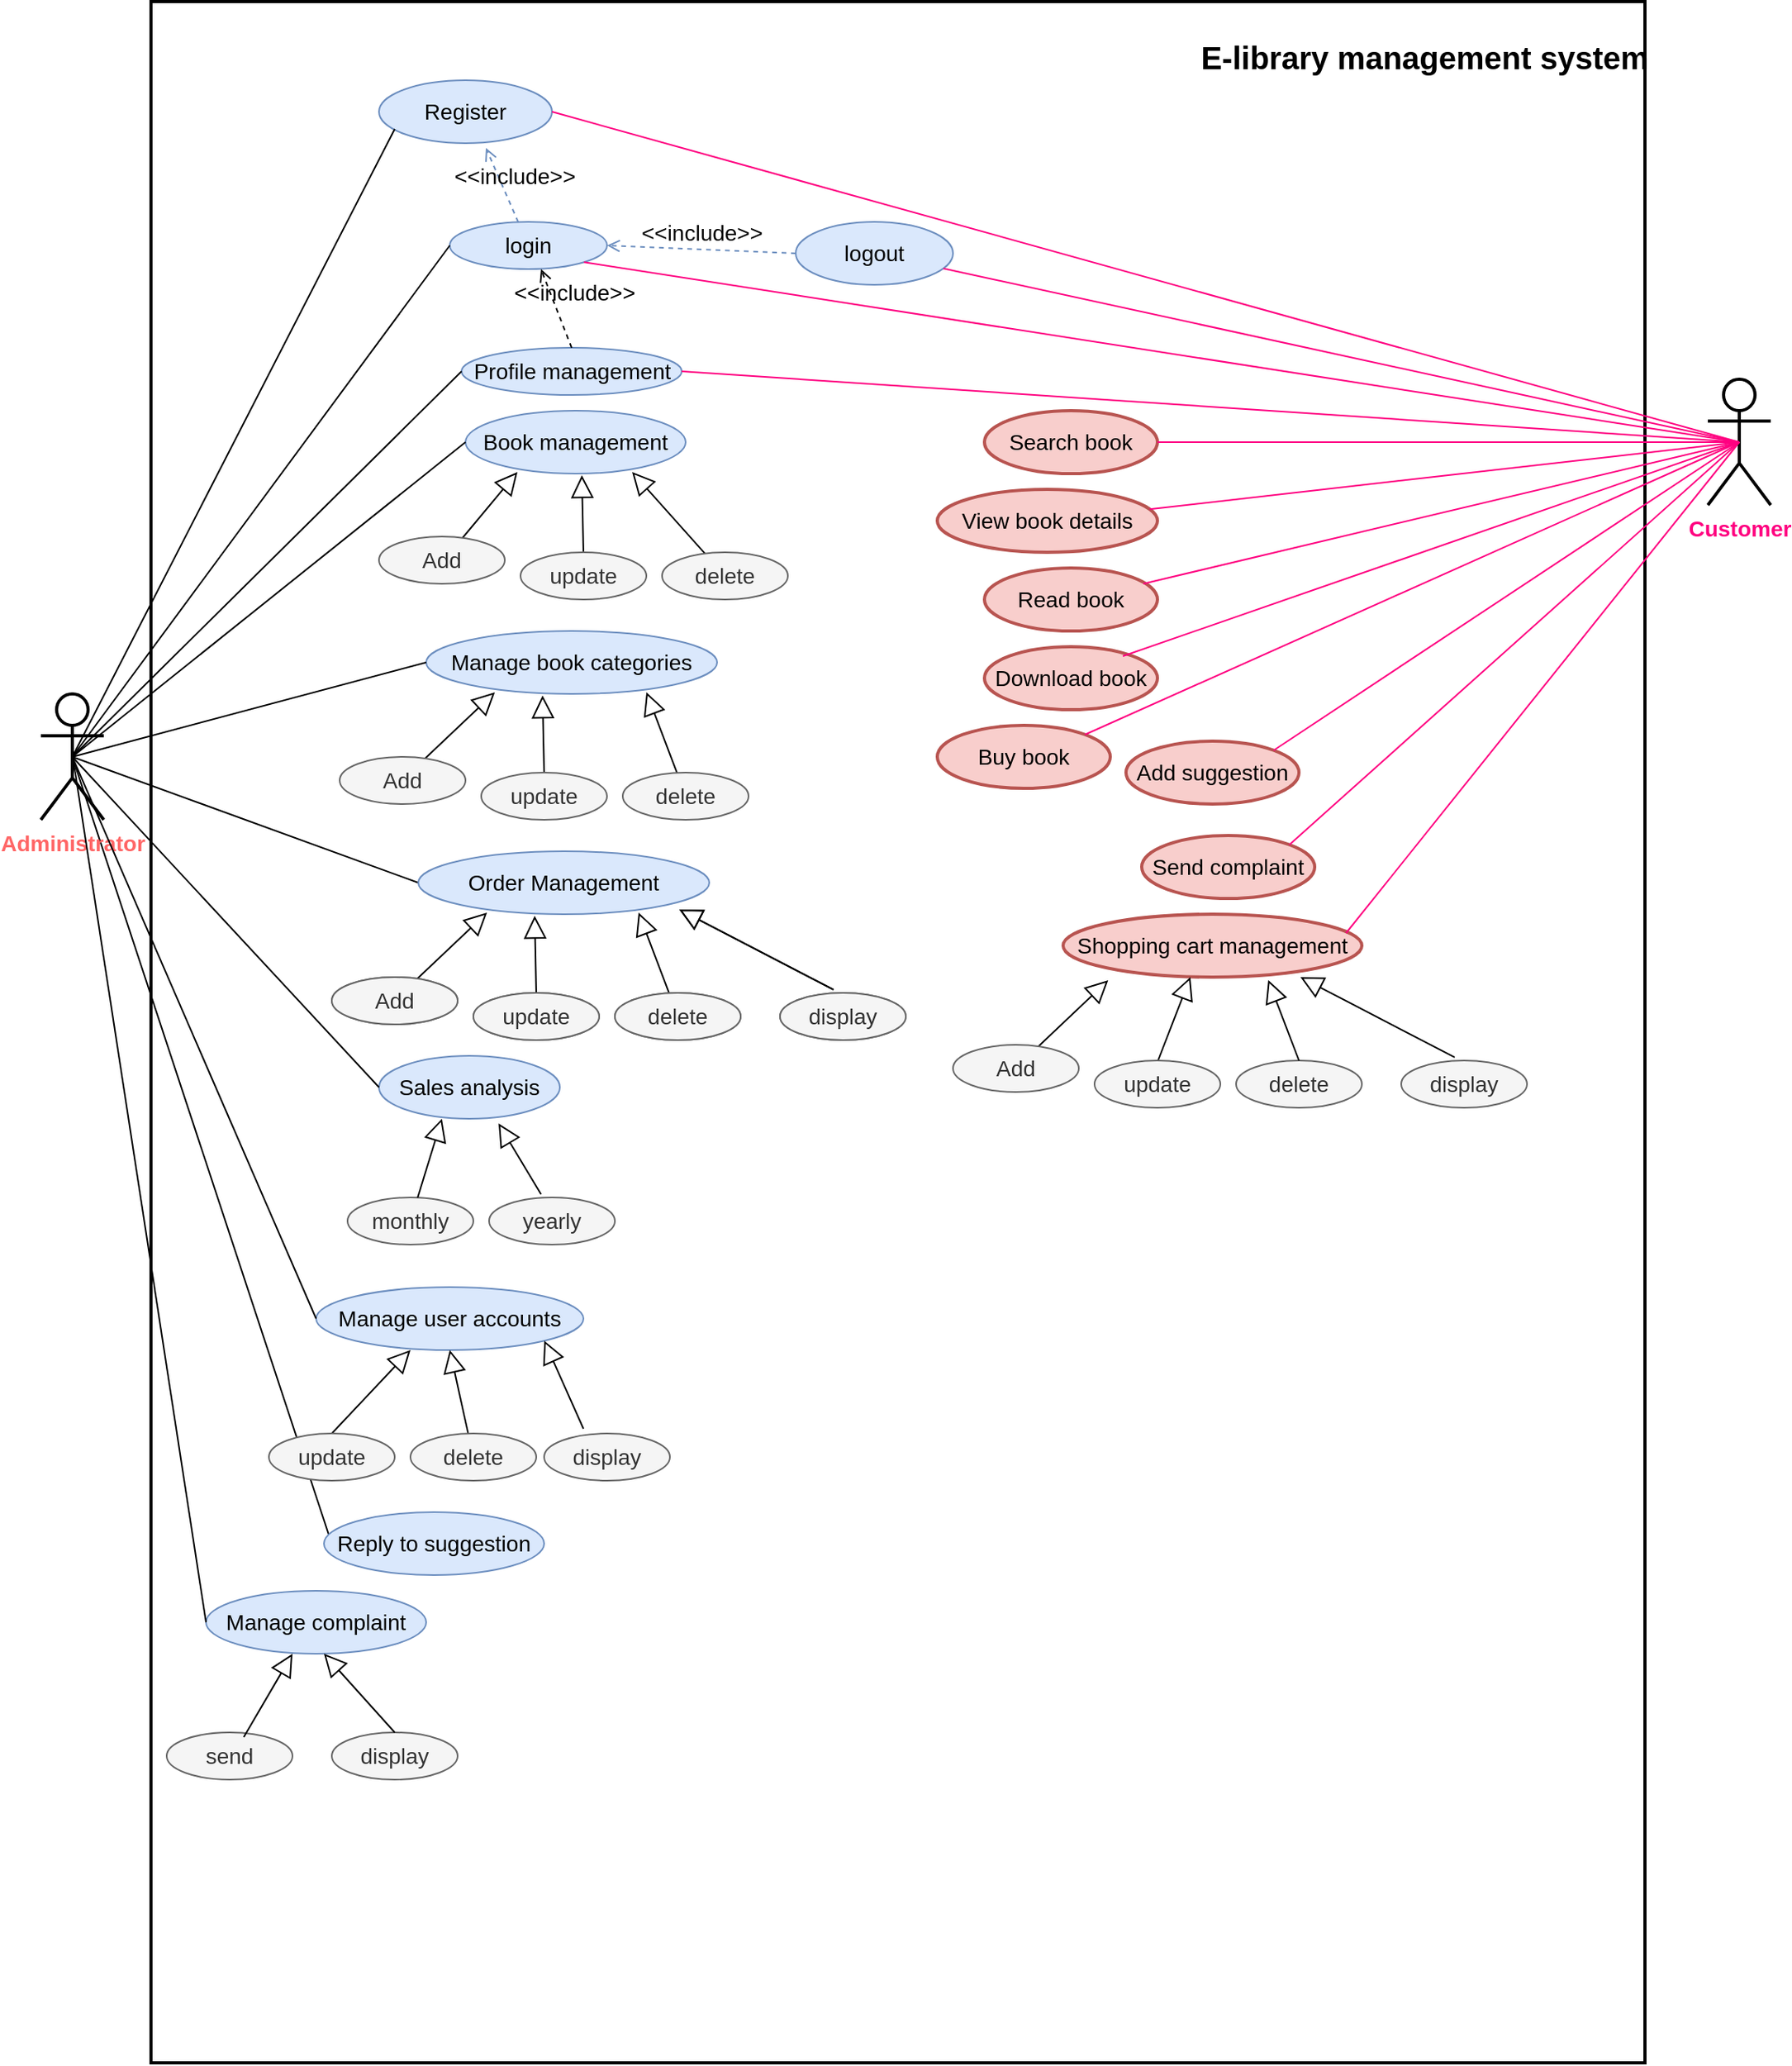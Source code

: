 <mxfile version="20.5.1" type="github"><diagram id="JQW-utt17Xb6EdtMVTP2" name="Page-1"><mxGraphModel dx="1888" dy="495" grid="1" gridSize="10" guides="1" tooltips="1" connect="1" arrows="1" fold="1" page="1" pageScale="1" pageWidth="850" pageHeight="1100" math="0" shadow="0"><root><mxCell id="0"/><mxCell id="1" parent="0"/><mxCell id="V55V4ISfxPS5HayoCuuF-1" value="" style="rounded=0;whiteSpace=wrap;html=1;strokeWidth=2;fontSize=14;fontColor=#FF0080;" vertex="1" parent="1"><mxGeometry x="50" y="20" width="950" height="1310" as="geometry"/></mxCell><mxCell id="V55V4ISfxPS5HayoCuuF-2" value="" style="endArrow=none;html=1;rounded=0;fontSize=14;fontColor=#000000;entryX=0.021;entryY=0.35;entryDx=0;entryDy=0;entryPerimeter=0;exitX=0.5;exitY=0.5;exitDx=0;exitDy=0;exitPerimeter=0;" edge="1" parent="1" source="V55V4ISfxPS5HayoCuuF-4" target="V55V4ISfxPS5HayoCuuF-53"><mxGeometry width="50" height="50" relative="1" as="geometry"><mxPoint x="40" y="1070" as="sourcePoint"/><mxPoint x="90" y="1020" as="targetPoint"/></mxGeometry></mxCell><mxCell id="V55V4ISfxPS5HayoCuuF-3" value="" style="endArrow=none;html=1;rounded=0;fontSize=14;fontColor=#000000;entryX=0;entryY=0.5;entryDx=0;entryDy=0;exitX=0.5;exitY=0.5;exitDx=0;exitDy=0;exitPerimeter=0;" edge="1" parent="1" source="V55V4ISfxPS5HayoCuuF-4" target="V55V4ISfxPS5HayoCuuF-30"><mxGeometry width="50" height="50" relative="1" as="geometry"><mxPoint x="60" y="250" as="sourcePoint"/><mxPoint x="160" y="740" as="targetPoint"/></mxGeometry></mxCell><mxCell id="V55V4ISfxPS5HayoCuuF-4" value="&lt;font style=&quot;font-size: 14px;&quot; color=&quot;#FF6666&quot;&gt;&lt;b&gt;&lt;span&gt;Administrator&lt;/span&gt;&lt;/b&gt;&lt;/font&gt;" style="shape=umlActor;verticalLabelPosition=bottom;verticalAlign=top;html=1;outlineConnect=0;strokeWidth=2;" vertex="1" parent="1"><mxGeometry x="-20" y="460" width="40" height="80" as="geometry"/></mxCell><mxCell id="V55V4ISfxPS5HayoCuuF-5" value="&lt;span&gt;Register &lt;/span&gt;" style="ellipse;whiteSpace=wrap;html=1;fontSize=14;fillColor=#dae8fc;strokeColor=#6c8ebf;" vertex="1" parent="1"><mxGeometry x="195" y="70" width="110" height="40" as="geometry"/></mxCell><mxCell id="V55V4ISfxPS5HayoCuuF-6" value="login" style="ellipse;whiteSpace=wrap;html=1;fontSize=14;fillColor=#dae8fc;strokeColor=#6c8ebf;" vertex="1" parent="1"><mxGeometry x="240" y="160" width="100" height="30" as="geometry"/></mxCell><mxCell id="V55V4ISfxPS5HayoCuuF-7" value="&amp;lt;&amp;lt;include&amp;gt;&amp;gt;" style="html=1;verticalAlign=bottom;labelBackgroundColor=none;endArrow=open;endFill=0;dashed=1;rounded=0;fontSize=14;fontColor=#000000;fillColor=#dae8fc;strokeColor=#6c8ebf;entryX=0.618;entryY=1.075;entryDx=0;entryDy=0;entryPerimeter=0;" edge="1" parent="1" source="V55V4ISfxPS5HayoCuuF-6" target="V55V4ISfxPS5HayoCuuF-5"><mxGeometry x="-0.312" y="-5" width="160" relative="1" as="geometry"><mxPoint x="170" y="130" as="sourcePoint"/><mxPoint x="330" y="130" as="targetPoint"/><mxPoint as="offset"/></mxGeometry></mxCell><mxCell id="V55V4ISfxPS5HayoCuuF-8" value="" style="endArrow=none;html=1;rounded=0;fontSize=14;fontColor=#000000;exitX=0.5;exitY=0.5;exitDx=0;exitDy=0;exitPerimeter=0;entryX=0.091;entryY=0.775;entryDx=0;entryDy=0;entryPerimeter=0;" edge="1" parent="1" source="V55V4ISfxPS5HayoCuuF-4" target="V55V4ISfxPS5HayoCuuF-5"><mxGeometry width="50" height="50" relative="1" as="geometry"><mxPoint x="251.429" y="40" as="sourcePoint"/><mxPoint x="290" y="120" as="targetPoint"/></mxGeometry></mxCell><mxCell id="V55V4ISfxPS5HayoCuuF-9" value="" style="endArrow=none;html=1;rounded=0;fontSize=14;fontColor=#000000;entryX=0;entryY=0.5;entryDx=0;entryDy=0;exitX=0.5;exitY=0.5;exitDx=0;exitDy=0;exitPerimeter=0;" edge="1" parent="1" source="V55V4ISfxPS5HayoCuuF-4" target="V55V4ISfxPS5HayoCuuF-6"><mxGeometry width="50" height="50" relative="1" as="geometry"><mxPoint x="150" y="300" as="sourcePoint"/><mxPoint x="220.711" y="250" as="targetPoint"/></mxGeometry></mxCell><mxCell id="V55V4ISfxPS5HayoCuuF-10" value="logout" style="ellipse;whiteSpace=wrap;html=1;fontSize=14;fillColor=#dae8fc;strokeColor=#6c8ebf;" vertex="1" parent="1"><mxGeometry x="460" y="160" width="100" height="40" as="geometry"/></mxCell><mxCell id="V55V4ISfxPS5HayoCuuF-11" value="&amp;lt;&amp;lt;include&amp;gt;&amp;gt;" style="html=1;verticalAlign=bottom;labelBackgroundColor=none;endArrow=open;endFill=0;dashed=1;rounded=0;fontSize=14;fontColor=#000000;exitX=0;exitY=0.5;exitDx=0;exitDy=0;entryX=1;entryY=0.5;entryDx=0;entryDy=0;fillColor=#dae8fc;strokeColor=#6c8ebf;" edge="1" parent="1" source="V55V4ISfxPS5HayoCuuF-10" target="V55V4ISfxPS5HayoCuuF-6"><mxGeometry width="160" relative="1" as="geometry"><mxPoint x="230" y="260" as="sourcePoint"/><mxPoint x="390" y="260" as="targetPoint"/></mxGeometry></mxCell><mxCell id="V55V4ISfxPS5HayoCuuF-12" value="&lt;p&gt;&lt;span&gt;Book management&lt;/span&gt;&lt;/p&gt;" style="ellipse;whiteSpace=wrap;html=1;fontSize=14;fillColor=#dae8fc;strokeColor=#6c8ebf;" vertex="1" parent="1"><mxGeometry x="250" y="280" width="140" height="40" as="geometry"/></mxCell><mxCell id="V55V4ISfxPS5HayoCuuF-13" value="" style="endArrow=none;html=1;rounded=0;fontSize=14;fontColor=#000000;entryX=0;entryY=0.5;entryDx=0;entryDy=0;exitX=0.5;exitY=0.5;exitDx=0;exitDy=0;exitPerimeter=0;" edge="1" parent="1" source="V55V4ISfxPS5HayoCuuF-4" target="V55V4ISfxPS5HayoCuuF-12"><mxGeometry width="50" height="50" relative="1" as="geometry"><mxPoint x="80" y="260" as="sourcePoint"/><mxPoint x="200" y="270" as="targetPoint"/></mxGeometry></mxCell><mxCell id="V55V4ISfxPS5HayoCuuF-14" value="" style="edgeStyle=none;html=1;endSize=12;endArrow=block;endFill=0;rounded=0;fontSize=14;fontColor=#000000;entryX=0.236;entryY=0.975;entryDx=0;entryDy=0;entryPerimeter=0;" edge="1" parent="1" target="V55V4ISfxPS5HayoCuuF-12"><mxGeometry width="160" relative="1" as="geometry"><mxPoint x="243" y="367" as="sourcePoint"/><mxPoint x="263" y="317" as="targetPoint"/></mxGeometry></mxCell><mxCell id="V55V4ISfxPS5HayoCuuF-15" value="" style="edgeStyle=none;html=1;endSize=12;endArrow=block;endFill=0;rounded=0;fontSize=14;fontColor=#000000;" edge="1" parent="1"><mxGeometry width="160" relative="1" as="geometry"><mxPoint x="325" y="371" as="sourcePoint"/><mxPoint x="324" y="321" as="targetPoint"/></mxGeometry></mxCell><mxCell id="V55V4ISfxPS5HayoCuuF-16" value="" style="edgeStyle=none;html=1;endSize=12;endArrow=block;endFill=0;rounded=0;fontSize=14;fontColor=#000000;entryX=0.757;entryY=0.975;entryDx=0;entryDy=0;entryPerimeter=0;" edge="1" parent="1" source="V55V4ISfxPS5HayoCuuF-19" target="V55V4ISfxPS5HayoCuuF-12"><mxGeometry width="160" relative="1" as="geometry"><mxPoint x="375" y="370" as="sourcePoint"/><mxPoint x="505" y="380" as="targetPoint"/></mxGeometry></mxCell><mxCell id="V55V4ISfxPS5HayoCuuF-17" value="Add" style="ellipse;whiteSpace=wrap;html=1;fontSize=14;fillColor=#f5f5f5;strokeColor=#666666;fontColor=#333333;" vertex="1" parent="1"><mxGeometry x="195" y="360" width="80" height="30" as="geometry"/></mxCell><mxCell id="V55V4ISfxPS5HayoCuuF-18" value="update" style="ellipse;whiteSpace=wrap;html=1;fontSize=14;fillColor=#f5f5f5;strokeColor=#666666;fontColor=#333333;" vertex="1" parent="1"><mxGeometry x="285" y="370" width="80" height="30" as="geometry"/></mxCell><mxCell id="V55V4ISfxPS5HayoCuuF-19" value="delete" style="ellipse;whiteSpace=wrap;html=1;fontSize=14;fontColor=#333333;fillColor=#f5f5f5;strokeColor=#666666;" vertex="1" parent="1"><mxGeometry x="375" y="370" width="80" height="30" as="geometry"/></mxCell><mxCell id="V55V4ISfxPS5HayoCuuF-20" value="&lt;p&gt;&lt;/p&gt;&lt;p&gt;&lt;span&gt;Manage book categories&lt;/span&gt;&lt;/p&gt;&lt;p&gt;&lt;/p&gt;" style="ellipse;whiteSpace=wrap;html=1;fontSize=14;fillColor=#dae8fc;strokeColor=#6c8ebf;" vertex="1" parent="1"><mxGeometry x="225" y="420" width="185" height="40" as="geometry"/></mxCell><mxCell id="V55V4ISfxPS5HayoCuuF-21" value="" style="edgeStyle=none;html=1;endSize=12;endArrow=block;endFill=0;rounded=0;fontSize=14;fontColor=#000000;entryX=0.236;entryY=0.975;entryDx=0;entryDy=0;entryPerimeter=0;" edge="1" parent="1" target="V55V4ISfxPS5HayoCuuF-20"><mxGeometry width="160" relative="1" as="geometry"><mxPoint x="218" y="507" as="sourcePoint"/><mxPoint x="238" y="457" as="targetPoint"/></mxGeometry></mxCell><mxCell id="V55V4ISfxPS5HayoCuuF-22" value="" style="edgeStyle=none;html=1;endSize=12;endArrow=block;endFill=0;rounded=0;fontSize=14;fontColor=#000000;" edge="1" parent="1"><mxGeometry width="160" relative="1" as="geometry"><mxPoint x="300" y="511" as="sourcePoint"/><mxPoint x="299" y="461" as="targetPoint"/></mxGeometry></mxCell><mxCell id="V55V4ISfxPS5HayoCuuF-23" value="" style="edgeStyle=none;html=1;endSize=12;endArrow=block;endFill=0;rounded=0;fontSize=14;fontColor=#000000;entryX=0.757;entryY=0.975;entryDx=0;entryDy=0;entryPerimeter=0;" edge="1" parent="1" source="V55V4ISfxPS5HayoCuuF-26" target="V55V4ISfxPS5HayoCuuF-20"><mxGeometry width="160" relative="1" as="geometry"><mxPoint x="350" y="510" as="sourcePoint"/><mxPoint x="480" y="520" as="targetPoint"/></mxGeometry></mxCell><mxCell id="V55V4ISfxPS5HayoCuuF-24" value="Add" style="ellipse;whiteSpace=wrap;html=1;fontSize=14;fontColor=#333333;fillColor=#f5f5f5;strokeColor=#666666;" vertex="1" parent="1"><mxGeometry x="170" y="500" width="80" height="30" as="geometry"/></mxCell><mxCell id="V55V4ISfxPS5HayoCuuF-25" value="update" style="ellipse;whiteSpace=wrap;html=1;fontSize=14;fontColor=#333333;fillColor=#f5f5f5;strokeColor=#666666;" vertex="1" parent="1"><mxGeometry x="260" y="510" width="80" height="30" as="geometry"/></mxCell><mxCell id="V55V4ISfxPS5HayoCuuF-26" value="delete" style="ellipse;whiteSpace=wrap;html=1;fontSize=14;fontColor=#333333;fillColor=#f5f5f5;strokeColor=#666666;" vertex="1" parent="1"><mxGeometry x="350" y="510" width="80" height="30" as="geometry"/></mxCell><mxCell id="V55V4ISfxPS5HayoCuuF-27" value="" style="endArrow=none;html=1;rounded=0;fontSize=14;fontColor=#000000;entryX=0;entryY=0.5;entryDx=0;entryDy=0;exitX=0.5;exitY=0.5;exitDx=0;exitDy=0;exitPerimeter=0;" edge="1" parent="1" source="V55V4ISfxPS5HayoCuuF-4" target="V55V4ISfxPS5HayoCuuF-20"><mxGeometry width="50" height="50" relative="1" as="geometry"><mxPoint x="80" y="440" as="sourcePoint"/><mxPoint x="130" y="390" as="targetPoint"/></mxGeometry></mxCell><mxCell id="V55V4ISfxPS5HayoCuuF-28" value="&lt;p&gt;&lt;span&gt;Profile management&lt;/span&gt;&lt;/p&gt;" style="ellipse;whiteSpace=wrap;html=1;fontSize=14;fillColor=#dae8fc;strokeColor=#6c8ebf;" vertex="1" parent="1"><mxGeometry x="247.5" y="240" width="140" height="30" as="geometry"/></mxCell><mxCell id="V55V4ISfxPS5HayoCuuF-29" value="" style="endArrow=none;html=1;rounded=0;fontSize=14;fontColor=#000000;entryX=0;entryY=0.5;entryDx=0;entryDy=0;exitX=0.5;exitY=0.5;exitDx=0;exitDy=0;exitPerimeter=0;" edge="1" parent="1" source="V55V4ISfxPS5HayoCuuF-4" target="V55V4ISfxPS5HayoCuuF-28"><mxGeometry width="50" height="50" relative="1" as="geometry"><mxPoint x="60" y="250" as="sourcePoint"/><mxPoint x="200" y="250" as="targetPoint"/></mxGeometry></mxCell><mxCell id="V55V4ISfxPS5HayoCuuF-30" value="&lt;p&gt;&lt;span&gt;Order Management&lt;/span&gt;&lt;/p&gt;" style="ellipse;whiteSpace=wrap;html=1;fontSize=14;fillColor=#dae8fc;strokeColor=#6c8ebf;" vertex="1" parent="1"><mxGeometry x="220" y="560" width="185" height="40" as="geometry"/></mxCell><mxCell id="V55V4ISfxPS5HayoCuuF-31" value="" style="edgeStyle=none;html=1;endSize=12;endArrow=block;endFill=0;rounded=0;fontSize=14;fontColor=#000000;entryX=0.236;entryY=0.975;entryDx=0;entryDy=0;entryPerimeter=0;" edge="1" parent="1" target="V55V4ISfxPS5HayoCuuF-30"><mxGeometry width="160" relative="1" as="geometry"><mxPoint x="213" y="647" as="sourcePoint"/><mxPoint x="233" y="597" as="targetPoint"/></mxGeometry></mxCell><mxCell id="V55V4ISfxPS5HayoCuuF-32" value="" style="edgeStyle=none;html=1;endSize=12;endArrow=block;endFill=0;rounded=0;fontSize=14;fontColor=#000000;" edge="1" parent="1"><mxGeometry width="160" relative="1" as="geometry"><mxPoint x="295" y="651" as="sourcePoint"/><mxPoint x="294" y="601" as="targetPoint"/></mxGeometry></mxCell><mxCell id="V55V4ISfxPS5HayoCuuF-33" value="" style="edgeStyle=none;html=1;endSize=12;endArrow=block;endFill=0;rounded=0;fontSize=14;fontColor=#000000;entryX=0.757;entryY=0.975;entryDx=0;entryDy=0;entryPerimeter=0;" edge="1" parent="1" source="V55V4ISfxPS5HayoCuuF-36" target="V55V4ISfxPS5HayoCuuF-30"><mxGeometry width="160" relative="1" as="geometry"><mxPoint x="345" y="650" as="sourcePoint"/><mxPoint x="475" y="660" as="targetPoint"/></mxGeometry></mxCell><mxCell id="V55V4ISfxPS5HayoCuuF-34" value="Add" style="ellipse;whiteSpace=wrap;html=1;fontSize=14;fontColor=#333333;fillColor=#f5f5f5;strokeColor=#666666;" vertex="1" parent="1"><mxGeometry x="165" y="640" width="80" height="30" as="geometry"/></mxCell><mxCell id="V55V4ISfxPS5HayoCuuF-35" value="update" style="ellipse;whiteSpace=wrap;html=1;fontSize=14;fontColor=#333333;fillColor=#f5f5f5;strokeColor=#666666;" vertex="1" parent="1"><mxGeometry x="255" y="650" width="80" height="30" as="geometry"/></mxCell><mxCell id="V55V4ISfxPS5HayoCuuF-36" value="delete" style="ellipse;whiteSpace=wrap;html=1;fontSize=14;fontColor=#333333;fillColor=#f5f5f5;strokeColor=#666666;" vertex="1" parent="1"><mxGeometry x="345" y="650" width="80" height="30" as="geometry"/></mxCell><mxCell id="V55V4ISfxPS5HayoCuuF-37" value="display" style="ellipse;whiteSpace=wrap;html=1;fontSize=14;fontColor=#333333;fillColor=#f5f5f5;strokeColor=#666666;" vertex="1" parent="1"><mxGeometry x="450" y="650" width="80" height="30" as="geometry"/></mxCell><mxCell id="V55V4ISfxPS5HayoCuuF-38" value="" style="edgeStyle=none;html=1;endSize=12;endArrow=block;endFill=0;rounded=0;fontSize=14;fontColor=#000000;exitX=0.425;exitY=-0.067;exitDx=0;exitDy=0;exitPerimeter=0;entryX=0.897;entryY=0.925;entryDx=0;entryDy=0;entryPerimeter=0;" edge="1" parent="1" source="V55V4ISfxPS5HayoCuuF-37" target="V55V4ISfxPS5HayoCuuF-30"><mxGeometry width="160" relative="1" as="geometry"><mxPoint x="330" y="590" as="sourcePoint"/><mxPoint x="490" y="590" as="targetPoint"/></mxGeometry></mxCell><mxCell id="V55V4ISfxPS5HayoCuuF-39" value="&lt;span&gt;Sales analysis &lt;/span&gt;" style="ellipse;whiteSpace=wrap;html=1;fontSize=14;fillColor=#dae8fc;strokeColor=#6c8ebf;" vertex="1" parent="1"><mxGeometry x="195" y="690" width="115" height="40" as="geometry"/></mxCell><mxCell id="V55V4ISfxPS5HayoCuuF-40" value="&lt;span&gt;monthly &lt;/span&gt;" style="ellipse;whiteSpace=wrap;html=1;fontSize=14;fontColor=#333333;fillColor=#f5f5f5;strokeColor=#666666;" vertex="1" parent="1"><mxGeometry x="175" y="780" width="80" height="30" as="geometry"/></mxCell><mxCell id="V55V4ISfxPS5HayoCuuF-41" value="&lt;span&gt;yearly&lt;/span&gt;" style="ellipse;whiteSpace=wrap;html=1;fontSize=14;fontColor=#333333;fillColor=#f5f5f5;strokeColor=#666666;" vertex="1" parent="1"><mxGeometry x="265" y="780" width="80" height="30" as="geometry"/></mxCell><mxCell id="V55V4ISfxPS5HayoCuuF-42" value="" style="edgeStyle=none;html=1;endSize=12;endArrow=block;endFill=0;rounded=0;fontSize=14;fontColor=#000000;" edge="1" parent="1" source="V55V4ISfxPS5HayoCuuF-40"><mxGeometry width="160" relative="1" as="geometry"><mxPoint x="75" y="730" as="sourcePoint"/><mxPoint x="235" y="730" as="targetPoint"/></mxGeometry></mxCell><mxCell id="V55V4ISfxPS5HayoCuuF-43" value="" style="edgeStyle=none;html=1;endSize=12;endArrow=block;endFill=0;rounded=0;fontSize=14;fontColor=#000000;entryX=0.661;entryY=1.075;entryDx=0;entryDy=0;entryPerimeter=0;exitX=0.413;exitY=-0.067;exitDx=0;exitDy=0;exitPerimeter=0;" edge="1" parent="1" source="V55V4ISfxPS5HayoCuuF-41" target="V55V4ISfxPS5HayoCuuF-39"><mxGeometry width="160" relative="1" as="geometry"><mxPoint x="165" y="740" as="sourcePoint"/><mxPoint x="325" y="740" as="targetPoint"/></mxGeometry></mxCell><mxCell id="V55V4ISfxPS5HayoCuuF-44" value="" style="endArrow=none;html=1;rounded=0;fontSize=14;fontColor=#000000;entryX=0;entryY=0.5;entryDx=0;entryDy=0;exitX=0.5;exitY=0.5;exitDx=0;exitDy=0;exitPerimeter=0;" edge="1" parent="1" source="V55V4ISfxPS5HayoCuuF-4" target="V55V4ISfxPS5HayoCuuF-39"><mxGeometry width="50" height="50" relative="1" as="geometry"><mxPoint x="110" y="770" as="sourcePoint"/><mxPoint x="160" y="720" as="targetPoint"/></mxGeometry></mxCell><mxCell id="V55V4ISfxPS5HayoCuuF-45" value="&amp;lt;&amp;lt;include&amp;gt;&amp;gt;" style="html=1;verticalAlign=bottom;labelBackgroundColor=none;endArrow=open;endFill=0;dashed=1;rounded=0;fontSize=14;fontColor=#000000;exitX=0.5;exitY=0;exitDx=0;exitDy=0;entryX=0.58;entryY=1;entryDx=0;entryDy=0;entryPerimeter=0;" edge="1" parent="1" source="V55V4ISfxPS5HayoCuuF-28" target="V55V4ISfxPS5HayoCuuF-6"><mxGeometry x="-0.207" y="-10" width="160" relative="1" as="geometry"><mxPoint x="140" y="200" as="sourcePoint"/><mxPoint x="300" y="200" as="targetPoint"/><mxPoint as="offset"/></mxGeometry></mxCell><mxCell id="V55V4ISfxPS5HayoCuuF-46" value="Manage user accounts" style="ellipse;whiteSpace=wrap;html=1;fontSize=14;fillColor=#dae8fc;strokeColor=#6c8ebf;" vertex="1" parent="1"><mxGeometry x="155" y="837" width="170" height="40" as="geometry"/></mxCell><mxCell id="V55V4ISfxPS5HayoCuuF-47" value="" style="edgeStyle=none;html=1;endSize=12;endArrow=block;endFill=0;rounded=0;fontSize=14;fontColor=#000000;entryX=0.353;entryY=1;entryDx=0;entryDy=0;exitX=0.5;exitY=0;exitDx=0;exitDy=0;entryPerimeter=0;" edge="1" parent="1" source="V55V4ISfxPS5HayoCuuF-49" target="V55V4ISfxPS5HayoCuuF-46"><mxGeometry width="160" relative="1" as="geometry"><mxPoint x="225" y="931" as="sourcePoint"/><mxPoint x="224" y="881" as="targetPoint"/></mxGeometry></mxCell><mxCell id="V55V4ISfxPS5HayoCuuF-48" value="" style="edgeStyle=none;html=1;endSize=12;endArrow=block;endFill=0;rounded=0;fontSize=14;fontColor=#000000;entryX=0.5;entryY=1;entryDx=0;entryDy=0;" edge="1" parent="1" source="V55V4ISfxPS5HayoCuuF-50" target="V55V4ISfxPS5HayoCuuF-46"><mxGeometry width="160" relative="1" as="geometry"><mxPoint x="275" y="930" as="sourcePoint"/><mxPoint x="290.045" y="879" as="targetPoint"/></mxGeometry></mxCell><mxCell id="V55V4ISfxPS5HayoCuuF-49" value="update" style="ellipse;whiteSpace=wrap;html=1;fontSize=14;fontColor=#333333;fillColor=#f5f5f5;strokeColor=#666666;" vertex="1" parent="1"><mxGeometry x="125" y="930" width="80" height="30" as="geometry"/></mxCell><mxCell id="V55V4ISfxPS5HayoCuuF-50" value="delete" style="ellipse;whiteSpace=wrap;html=1;fontSize=14;fontColor=#333333;fillColor=#f5f5f5;strokeColor=#666666;" vertex="1" parent="1"><mxGeometry x="215" y="930" width="80" height="30" as="geometry"/></mxCell><mxCell id="V55V4ISfxPS5HayoCuuF-51" value="display" style="ellipse;whiteSpace=wrap;html=1;fontSize=14;fontColor=#333333;fillColor=#f5f5f5;strokeColor=#666666;" vertex="1" parent="1"><mxGeometry x="300" y="930" width="80" height="30" as="geometry"/></mxCell><mxCell id="V55V4ISfxPS5HayoCuuF-52" value="" style="edgeStyle=none;html=1;endSize=12;endArrow=block;endFill=0;rounded=0;fontSize=14;fontColor=#000000;entryX=1;entryY=1;entryDx=0;entryDy=0;" edge="1" parent="1" target="V55V4ISfxPS5HayoCuuF-46"><mxGeometry width="160" relative="1" as="geometry"><mxPoint x="325" y="927" as="sourcePoint"/><mxPoint x="315.945" y="877" as="targetPoint"/></mxGeometry></mxCell><mxCell id="V55V4ISfxPS5HayoCuuF-53" value="Reply to suggestion" style="ellipse;whiteSpace=wrap;html=1;fontSize=14;fillColor=#dae8fc;strokeColor=#6c8ebf;" vertex="1" parent="1"><mxGeometry x="160" y="980" width="140" height="40" as="geometry"/></mxCell><mxCell id="V55V4ISfxPS5HayoCuuF-54" value="Manage complaint" style="ellipse;whiteSpace=wrap;html=1;fontSize=14;fillColor=#dae8fc;strokeColor=#6c8ebf;" vertex="1" parent="1"><mxGeometry x="85" y="1030" width="140" height="40" as="geometry"/></mxCell><mxCell id="V55V4ISfxPS5HayoCuuF-55" value="" style="endArrow=none;html=1;rounded=0;fontSize=14;fontColor=#000000;entryX=0;entryY=0.5;entryDx=0;entryDy=0;exitX=0.5;exitY=0.5;exitDx=0;exitDy=0;exitPerimeter=0;" edge="1" parent="1" source="V55V4ISfxPS5HayoCuuF-4" target="V55V4ISfxPS5HayoCuuF-46"><mxGeometry width="50" height="50" relative="1" as="geometry"><mxPoint x="110" y="870" as="sourcePoint"/><mxPoint x="160" y="820" as="targetPoint"/></mxGeometry></mxCell><mxCell id="V55V4ISfxPS5HayoCuuF-56" value="" style="endArrow=none;html=1;rounded=0;fontSize=14;fontColor=#000000;entryX=0;entryY=0.5;entryDx=0;entryDy=0;" edge="1" parent="1" target="V55V4ISfxPS5HayoCuuF-54"><mxGeometry width="50" height="50" relative="1" as="geometry"><mxPoint y="498" as="sourcePoint"/><mxPoint x="70" y="1030" as="targetPoint"/></mxGeometry></mxCell><mxCell id="V55V4ISfxPS5HayoCuuF-57" value="send" style="ellipse;whiteSpace=wrap;html=1;fontSize=14;fontColor=#333333;fillColor=#f5f5f5;strokeColor=#666666;" vertex="1" parent="1"><mxGeometry x="60" y="1120" width="80" height="30" as="geometry"/></mxCell><mxCell id="V55V4ISfxPS5HayoCuuF-58" value="display" style="ellipse;whiteSpace=wrap;html=1;fontSize=14;fontColor=#333333;fillColor=#f5f5f5;strokeColor=#666666;" vertex="1" parent="1"><mxGeometry x="165" y="1120" width="80" height="30" as="geometry"/></mxCell><mxCell id="V55V4ISfxPS5HayoCuuF-59" value="" style="edgeStyle=none;html=1;endSize=12;endArrow=block;endFill=0;rounded=0;fontSize=14;fontColor=#000000;exitX=0.5;exitY=0;exitDx=0;exitDy=0;" edge="1" parent="1"><mxGeometry width="160" relative="1" as="geometry"><mxPoint x="109" y="1123" as="sourcePoint"/><mxPoint x="140" y="1070" as="targetPoint"/></mxGeometry></mxCell><mxCell id="V55V4ISfxPS5HayoCuuF-60" value="" style="edgeStyle=none;html=1;endSize=12;endArrow=block;endFill=0;rounded=0;fontSize=14;fontColor=#000000;exitX=0.5;exitY=0;exitDx=0;exitDy=0;" edge="1" parent="1" source="V55V4ISfxPS5HayoCuuF-58"><mxGeometry width="160" relative="1" as="geometry"><mxPoint x="119" y="1133" as="sourcePoint"/><mxPoint x="160" y="1070" as="targetPoint"/></mxGeometry></mxCell><mxCell id="V55V4ISfxPS5HayoCuuF-61" value="&lt;b&gt;&lt;font style=&quot;font-size: 14px;&quot; color=&quot;#FF0080&quot;&gt;Customer&lt;/font&gt;&lt;/b&gt;" style="shape=umlActor;verticalLabelPosition=bottom;verticalAlign=top;html=1;outlineConnect=0;strokeWidth=2;" vertex="1" parent="1"><mxGeometry x="1040" y="260" width="40" height="80" as="geometry"/></mxCell><mxCell id="V55V4ISfxPS5HayoCuuF-62" value="" style="endArrow=none;html=1;rounded=0;fontSize=14;fontColor=#FF0080;entryX=0.5;entryY=0.5;entryDx=0;entryDy=0;entryPerimeter=0;exitX=1;exitY=0.5;exitDx=0;exitDy=0;strokeColor=#FF0080;" edge="1" parent="1" source="V55V4ISfxPS5HayoCuuF-5" target="V55V4ISfxPS5HayoCuuF-61"><mxGeometry width="50" height="50" relative="1" as="geometry"><mxPoint x="680" y="290" as="sourcePoint"/><mxPoint x="730" y="240" as="targetPoint"/></mxGeometry></mxCell><mxCell id="V55V4ISfxPS5HayoCuuF-63" value="" style="endArrow=none;html=1;rounded=0;strokeColor=#FF0080;fontSize=14;fontColor=#FF0080;entryX=0.5;entryY=0.5;entryDx=0;entryDy=0;entryPerimeter=0;exitX=1;exitY=1;exitDx=0;exitDy=0;" edge="1" parent="1" source="V55V4ISfxPS5HayoCuuF-6" target="V55V4ISfxPS5HayoCuuF-61"><mxGeometry width="50" height="50" relative="1" as="geometry"><mxPoint x="640" y="160" as="sourcePoint"/><mxPoint x="820" y="90" as="targetPoint"/></mxGeometry></mxCell><mxCell id="V55V4ISfxPS5HayoCuuF-64" value="" style="endArrow=none;html=1;rounded=0;strokeColor=#FF0080;fontSize=14;fontColor=#FF0080;entryX=0.5;entryY=0.5;entryDx=0;entryDy=0;entryPerimeter=0;" edge="1" parent="1" source="V55V4ISfxPS5HayoCuuF-10" target="V55V4ISfxPS5HayoCuuF-61"><mxGeometry width="50" height="50" relative="1" as="geometry"><mxPoint x="900" y="390" as="sourcePoint"/><mxPoint x="950" y="340" as="targetPoint"/></mxGeometry></mxCell><mxCell id="V55V4ISfxPS5HayoCuuF-65" value="" style="endArrow=none;html=1;rounded=0;strokeColor=#FF0080;fontSize=14;fontColor=#FF0080;entryX=1;entryY=0.5;entryDx=0;entryDy=0;exitX=0.5;exitY=0.5;exitDx=0;exitDy=0;exitPerimeter=0;" edge="1" parent="1" source="V55V4ISfxPS5HayoCuuF-61" target="V55V4ISfxPS5HayoCuuF-28"><mxGeometry width="50" height="50" relative="1" as="geometry"><mxPoint x="440" y="390" as="sourcePoint"/><mxPoint x="490" y="340" as="targetPoint"/></mxGeometry></mxCell><mxCell id="V55V4ISfxPS5HayoCuuF-66" value="Search book" style="ellipse;whiteSpace=wrap;html=1;strokeWidth=2;fontSize=14;fillColor=#f8cecc;strokeColor=#b85450;" vertex="1" parent="1"><mxGeometry x="580" y="280" width="110" height="40" as="geometry"/></mxCell><mxCell id="V55V4ISfxPS5HayoCuuF-67" value="Read book" style="ellipse;whiteSpace=wrap;html=1;strokeWidth=2;fontSize=14;fillColor=#f8cecc;strokeColor=#b85450;" vertex="1" parent="1"><mxGeometry x="580" y="380" width="110" height="40" as="geometry"/></mxCell><mxCell id="V55V4ISfxPS5HayoCuuF-68" value="View book details" style="ellipse;whiteSpace=wrap;html=1;strokeWidth=2;fontSize=14;fillColor=#f8cecc;strokeColor=#b85450;" vertex="1" parent="1"><mxGeometry x="550" y="330" width="140" height="40" as="geometry"/></mxCell><mxCell id="V55V4ISfxPS5HayoCuuF-69" value="Download book" style="ellipse;whiteSpace=wrap;html=1;strokeWidth=2;fontSize=14;fillColor=#f8cecc;strokeColor=#b85450;" vertex="1" parent="1"><mxGeometry x="580" y="430" width="110" height="40" as="geometry"/></mxCell><mxCell id="V55V4ISfxPS5HayoCuuF-70" value="Buy book" style="ellipse;whiteSpace=wrap;html=1;strokeWidth=2;fontSize=14;fillColor=#f8cecc;strokeColor=#b85450;" vertex="1" parent="1"><mxGeometry x="550" y="480" width="110" height="40" as="geometry"/></mxCell><mxCell id="V55V4ISfxPS5HayoCuuF-71" value="Shopping cart management" style="ellipse;whiteSpace=wrap;html=1;strokeWidth=2;fontSize=14;fillColor=#f8cecc;strokeColor=#b85450;" vertex="1" parent="1"><mxGeometry x="630" y="600" width="190" height="40" as="geometry"/></mxCell><mxCell id="V55V4ISfxPS5HayoCuuF-72" value="" style="endArrow=none;html=1;rounded=0;strokeColor=#FF0080;fontSize=14;fontColor=#FF0080;entryX=0.5;entryY=0.5;entryDx=0;entryDy=0;entryPerimeter=0;" edge="1" parent="1" source="V55V4ISfxPS5HayoCuuF-66" target="V55V4ISfxPS5HayoCuuF-61"><mxGeometry width="50" height="50" relative="1" as="geometry"><mxPoint x="930" y="380" as="sourcePoint"/><mxPoint x="980" y="330" as="targetPoint"/></mxGeometry></mxCell><mxCell id="V55V4ISfxPS5HayoCuuF-73" value="" style="endArrow=none;html=1;rounded=0;strokeColor=#FF0080;fontSize=14;fontColor=#FF0080;entryX=0.5;entryY=0.5;entryDx=0;entryDy=0;entryPerimeter=0;" edge="1" parent="1" source="V55V4ISfxPS5HayoCuuF-68" target="V55V4ISfxPS5HayoCuuF-61"><mxGeometry width="50" height="50" relative="1" as="geometry"><mxPoint x="900" y="390" as="sourcePoint"/><mxPoint x="950" y="340" as="targetPoint"/></mxGeometry></mxCell><mxCell id="V55V4ISfxPS5HayoCuuF-74" value="" style="endArrow=none;html=1;rounded=0;strokeColor=#FF0080;fontSize=14;fontColor=#FF0080;entryX=0.5;entryY=0.5;entryDx=0;entryDy=0;entryPerimeter=0;exitX=0.918;exitY=0.25;exitDx=0;exitDy=0;exitPerimeter=0;" edge="1" parent="1" source="V55V4ISfxPS5HayoCuuF-67" target="V55V4ISfxPS5HayoCuuF-61"><mxGeometry width="50" height="50" relative="1" as="geometry"><mxPoint x="910" y="430" as="sourcePoint"/><mxPoint x="960" y="380" as="targetPoint"/></mxGeometry></mxCell><mxCell id="V55V4ISfxPS5HayoCuuF-75" value="" style="endArrow=none;html=1;rounded=0;strokeColor=#FF0080;fontSize=14;fontColor=#FF0080;entryX=0.5;entryY=0.5;entryDx=0;entryDy=0;entryPerimeter=0;exitX=0.8;exitY=0.15;exitDx=0;exitDy=0;exitPerimeter=0;" edge="1" parent="1" source="V55V4ISfxPS5HayoCuuF-69" target="V55V4ISfxPS5HayoCuuF-61"><mxGeometry width="50" height="50" relative="1" as="geometry"><mxPoint x="960" y="440" as="sourcePoint"/><mxPoint x="1010" y="390" as="targetPoint"/></mxGeometry></mxCell><mxCell id="V55V4ISfxPS5HayoCuuF-76" value="" style="endArrow=none;html=1;rounded=0;strokeColor=#FF0080;fontSize=14;fontColor=#FF0080;exitX=1;exitY=0;exitDx=0;exitDy=0;" edge="1" parent="1" source="V55V4ISfxPS5HayoCuuF-70"><mxGeometry width="50" height="50" relative="1" as="geometry"><mxPoint x="860" y="540" as="sourcePoint"/><mxPoint x="1060" y="300" as="targetPoint"/></mxGeometry></mxCell><mxCell id="V55V4ISfxPS5HayoCuuF-77" value="" style="endArrow=none;html=1;rounded=0;strokeColor=#FF0080;fontSize=14;fontColor=#FF0080;entryX=0.5;entryY=0.5;entryDx=0;entryDy=0;entryPerimeter=0;exitX=0.947;exitY=0.3;exitDx=0;exitDy=0;exitPerimeter=0;" edge="1" parent="1" source="V55V4ISfxPS5HayoCuuF-71" target="V55V4ISfxPS5HayoCuuF-61"><mxGeometry width="50" height="50" relative="1" as="geometry"><mxPoint x="930" y="510" as="sourcePoint"/><mxPoint x="980" y="460" as="targetPoint"/></mxGeometry></mxCell><mxCell id="V55V4ISfxPS5HayoCuuF-78" value="Add" style="ellipse;whiteSpace=wrap;html=1;fontSize=14;fontColor=#333333;fillColor=#f5f5f5;strokeColor=#666666;" vertex="1" parent="1"><mxGeometry x="165" y="640" width="80" height="30" as="geometry"/></mxCell><mxCell id="V55V4ISfxPS5HayoCuuF-79" value="update" style="ellipse;whiteSpace=wrap;html=1;fontSize=14;fontColor=#333333;fillColor=#f5f5f5;strokeColor=#666666;" vertex="1" parent="1"><mxGeometry x="255" y="650" width="80" height="30" as="geometry"/></mxCell><mxCell id="V55V4ISfxPS5HayoCuuF-80" value="delete" style="ellipse;whiteSpace=wrap;html=1;fontSize=14;fontColor=#333333;fillColor=#f5f5f5;strokeColor=#666666;" vertex="1" parent="1"><mxGeometry x="345" y="650" width="80" height="30" as="geometry"/></mxCell><mxCell id="V55V4ISfxPS5HayoCuuF-81" value="display" style="ellipse;whiteSpace=wrap;html=1;fontSize=14;fontColor=#333333;fillColor=#f5f5f5;strokeColor=#666666;" vertex="1" parent="1"><mxGeometry x="450" y="650" width="80" height="30" as="geometry"/></mxCell><mxCell id="V55V4ISfxPS5HayoCuuF-82" value="" style="edgeStyle=none;html=1;endSize=12;endArrow=block;endFill=0;rounded=0;fontSize=14;fontColor=#000000;exitX=0.425;exitY=-0.067;exitDx=0;exitDy=0;exitPerimeter=0;entryX=0.897;entryY=0.925;entryDx=0;entryDy=0;entryPerimeter=0;" edge="1" parent="1" source="V55V4ISfxPS5HayoCuuF-81"><mxGeometry width="160" relative="1" as="geometry"><mxPoint x="330" y="590" as="sourcePoint"/><mxPoint x="385.945" y="597" as="targetPoint"/></mxGeometry></mxCell><mxCell id="V55V4ISfxPS5HayoCuuF-83" value="" style="edgeStyle=none;html=1;endSize=12;endArrow=block;endFill=0;rounded=0;fontSize=14;fontColor=#000000;entryX=0.236;entryY=0.975;entryDx=0;entryDy=0;entryPerimeter=0;" edge="1" parent="1"><mxGeometry width="160" relative="1" as="geometry"><mxPoint x="608" y="690" as="sourcePoint"/><mxPoint x="658.66" y="642" as="targetPoint"/></mxGeometry></mxCell><mxCell id="V55V4ISfxPS5HayoCuuF-84" value="" style="edgeStyle=none;html=1;endSize=12;endArrow=block;endFill=0;rounded=0;fontSize=14;fontColor=#000000;entryX=0.426;entryY=1;entryDx=0;entryDy=0;entryPerimeter=0;" edge="1" parent="1" target="V55V4ISfxPS5HayoCuuF-71"><mxGeometry width="160" relative="1" as="geometry"><mxPoint x="690" y="694" as="sourcePoint"/><mxPoint x="689" y="644" as="targetPoint"/></mxGeometry></mxCell><mxCell id="V55V4ISfxPS5HayoCuuF-85" value="Add" style="ellipse;whiteSpace=wrap;html=1;fontSize=14;fontColor=#333333;fillColor=#f5f5f5;strokeColor=#666666;" vertex="1" parent="1"><mxGeometry x="560" y="683" width="80" height="30" as="geometry"/></mxCell><mxCell id="V55V4ISfxPS5HayoCuuF-86" value="update" style="ellipse;whiteSpace=wrap;html=1;fontSize=14;fontColor=#333333;fillColor=#f5f5f5;strokeColor=#666666;" vertex="1" parent="1"><mxGeometry x="650" y="693" width="80" height="30" as="geometry"/></mxCell><mxCell id="V55V4ISfxPS5HayoCuuF-87" value="delete" style="ellipse;whiteSpace=wrap;html=1;fontSize=14;fontColor=#333333;fillColor=#f5f5f5;strokeColor=#666666;" vertex="1" parent="1"><mxGeometry x="740" y="693" width="80" height="30" as="geometry"/></mxCell><mxCell id="V55V4ISfxPS5HayoCuuF-88" value="display" style="ellipse;whiteSpace=wrap;html=1;fontSize=14;fontColor=#333333;fillColor=#f5f5f5;strokeColor=#666666;" vertex="1" parent="1"><mxGeometry x="845" y="693" width="80" height="30" as="geometry"/></mxCell><mxCell id="V55V4ISfxPS5HayoCuuF-89" value="" style="edgeStyle=none;html=1;endSize=12;endArrow=block;endFill=0;rounded=0;fontSize=14;fontColor=#000000;exitX=0.425;exitY=-0.067;exitDx=0;exitDy=0;exitPerimeter=0;entryX=0.897;entryY=0.925;entryDx=0;entryDy=0;entryPerimeter=0;" edge="1" parent="1" source="V55V4ISfxPS5HayoCuuF-88"><mxGeometry width="160" relative="1" as="geometry"><mxPoint x="725" y="633" as="sourcePoint"/><mxPoint x="780.945" y="640" as="targetPoint"/></mxGeometry></mxCell><mxCell id="V55V4ISfxPS5HayoCuuF-90" value="" style="edgeStyle=none;html=1;endSize=12;endArrow=block;endFill=0;rounded=0;fontSize=14;fontColor=#000000;entryX=0.757;entryY=0.975;entryDx=0;entryDy=0;entryPerimeter=0;" edge="1" parent="1"><mxGeometry width="160" relative="1" as="geometry"><mxPoint x="779.995" y="692.998" as="sourcePoint"/><mxPoint x="760.445" y="641.86" as="targetPoint"/></mxGeometry></mxCell><mxCell id="V55V4ISfxPS5HayoCuuF-91" value="Add suggestion" style="ellipse;whiteSpace=wrap;html=1;strokeWidth=2;fontSize=14;fillColor=#f8cecc;strokeColor=#b85450;" vertex="1" parent="1"><mxGeometry x="670" y="490" width="110" height="40" as="geometry"/></mxCell><mxCell id="V55V4ISfxPS5HayoCuuF-92" value="Send complaint" style="ellipse;whiteSpace=wrap;html=1;strokeWidth=2;fontSize=14;fillColor=#f8cecc;strokeColor=#b85450;" vertex="1" parent="1"><mxGeometry x="680" y="550" width="110" height="40" as="geometry"/></mxCell><mxCell id="V55V4ISfxPS5HayoCuuF-93" value="" style="endArrow=none;html=1;rounded=0;strokeColor=#FF0080;fontSize=14;fontColor=#FF0080;exitX=1;exitY=0;exitDx=0;exitDy=0;" edge="1" parent="1" source="V55V4ISfxPS5HayoCuuF-91"><mxGeometry width="50" height="50" relative="1" as="geometry"><mxPoint x="1140" y="390" as="sourcePoint"/><mxPoint x="1060" y="300" as="targetPoint"/></mxGeometry></mxCell><mxCell id="V55V4ISfxPS5HayoCuuF-94" value="" style="endArrow=none;html=1;rounded=0;strokeColor=#FF0080;fontSize=14;fontColor=#FF0080;exitX=1;exitY=0;exitDx=0;exitDy=0;" edge="1" parent="1" source="V55V4ISfxPS5HayoCuuF-92"><mxGeometry width="50" height="50" relative="1" as="geometry"><mxPoint x="920" y="410" as="sourcePoint"/><mxPoint x="1060" y="300" as="targetPoint"/></mxGeometry></mxCell><mxCell id="V55V4ISfxPS5HayoCuuF-95" value="&lt;p style=&quot;font-size: 20px;&quot; align=&quot;center&quot;&gt;&lt;font style=&quot;font-size: 20px;&quot;&gt;&lt;b&gt;&lt;span&gt;E-library management system&lt;/span&gt;&lt;/b&gt;&lt;/font&gt;&lt;/p&gt;" style="text;html=1;strokeColor=none;fillColor=none;align=center;verticalAlign=middle;whiteSpace=wrap;rounded=0;strokeWidth=2;fontSize=14;fontColor=#000000;" vertex="1" parent="1"><mxGeometry x="680" y="40" width="360" height="30" as="geometry"/></mxCell></root></mxGraphModel></diagram></mxfile>